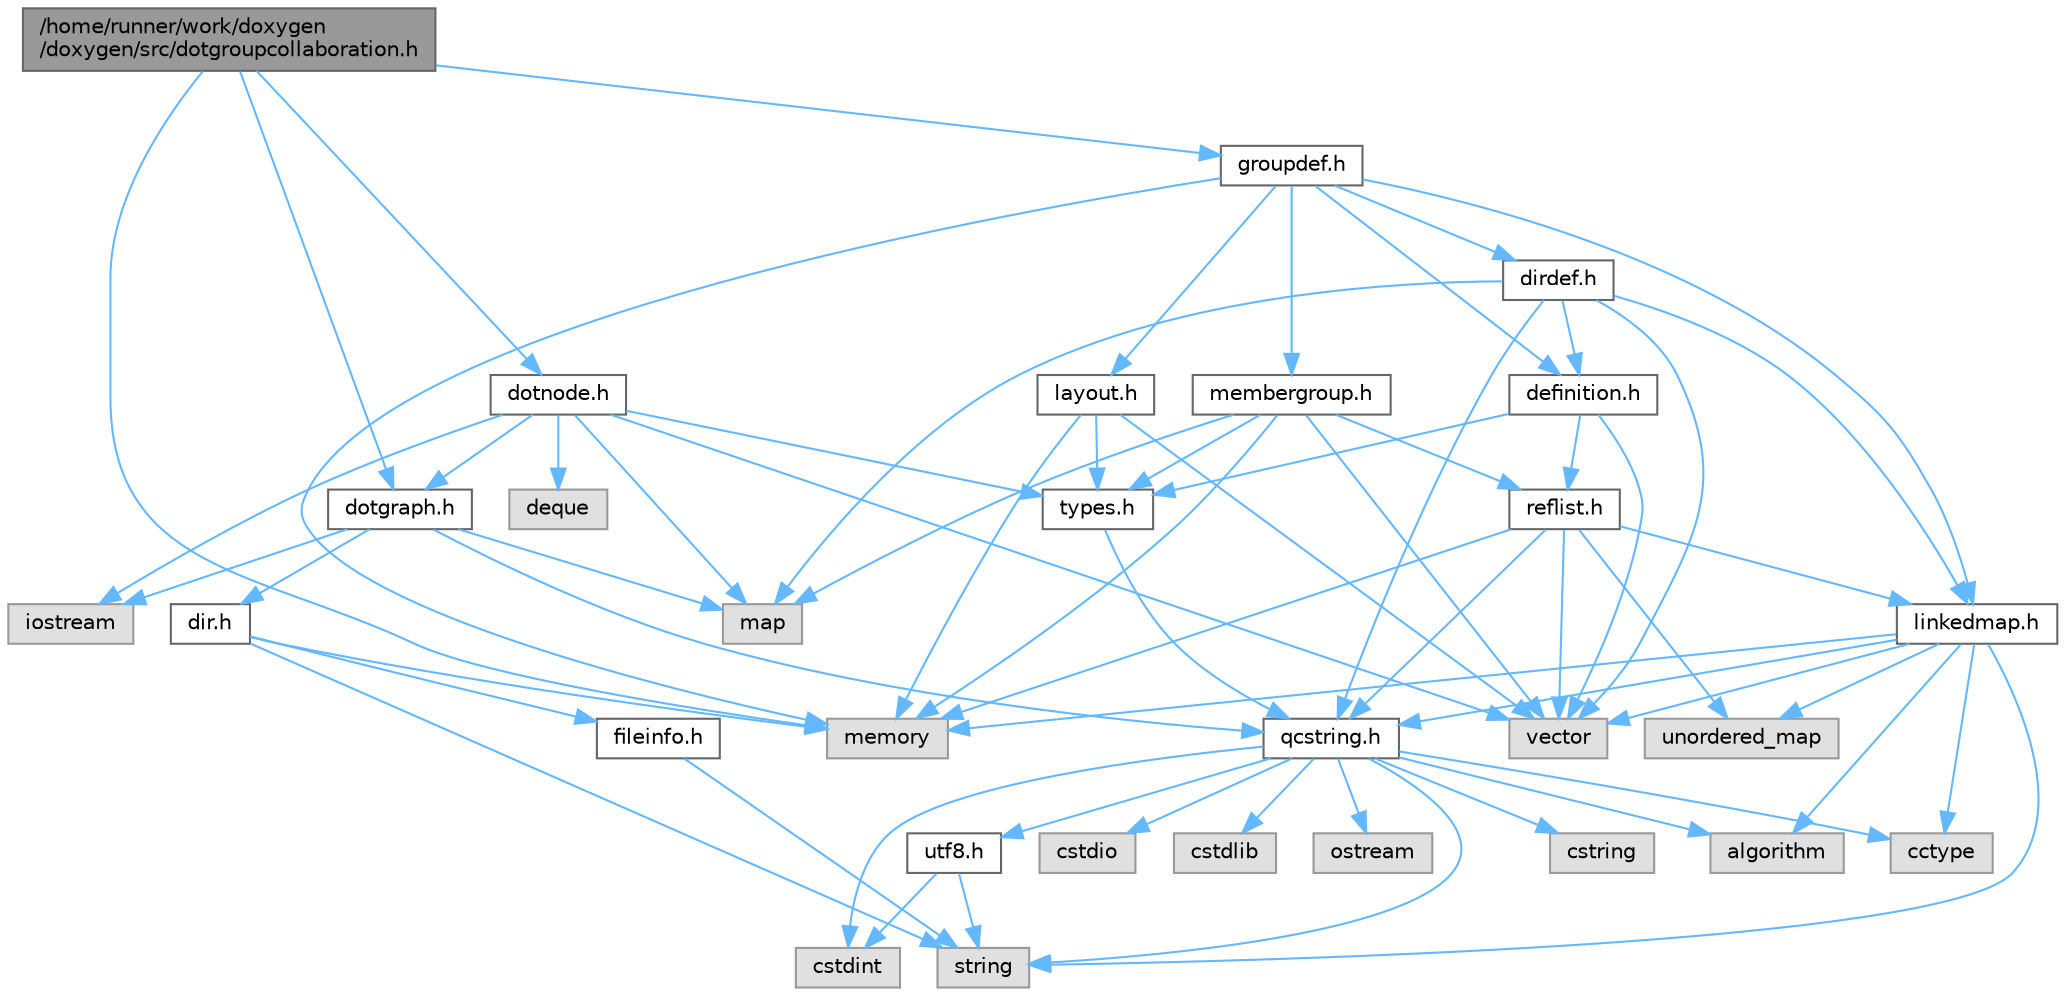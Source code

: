 digraph "/home/runner/work/doxygen/doxygen/src/dotgroupcollaboration.h"
{
 // INTERACTIVE_SVG=YES
 // LATEX_PDF_SIZE
  bgcolor="transparent";
  edge [fontname=Helvetica,fontsize=10,labelfontname=Helvetica,labelfontsize=10];
  node [fontname=Helvetica,fontsize=10,shape=box,height=0.2,width=0.4];
  Node1 [id="Node000001",label="/home/runner/work/doxygen\l/doxygen/src/dotgroupcollaboration.h",height=0.2,width=0.4,color="gray40", fillcolor="grey60", style="filled", fontcolor="black",tooltip=" "];
  Node1 -> Node2 [id="edge1_Node000001_Node000002",color="steelblue1",style="solid",tooltip=" "];
  Node2 [id="Node000002",label="memory",height=0.2,width=0.4,color="grey60", fillcolor="#E0E0E0", style="filled",tooltip=" "];
  Node1 -> Node3 [id="edge2_Node000001_Node000003",color="steelblue1",style="solid",tooltip=" "];
  Node3 [id="Node000003",label="dotnode.h",height=0.2,width=0.4,color="grey40", fillcolor="white", style="filled",URL="$d8/d3b/dotnode_8h.html",tooltip=" "];
  Node3 -> Node4 [id="edge3_Node000003_Node000004",color="steelblue1",style="solid",tooltip=" "];
  Node4 [id="Node000004",label="vector",height=0.2,width=0.4,color="grey60", fillcolor="#E0E0E0", style="filled",tooltip=" "];
  Node3 -> Node5 [id="edge4_Node000003_Node000005",color="steelblue1",style="solid",tooltip=" "];
  Node5 [id="Node000005",label="map",height=0.2,width=0.4,color="grey60", fillcolor="#E0E0E0", style="filled",tooltip=" "];
  Node3 -> Node6 [id="edge5_Node000003_Node000006",color="steelblue1",style="solid",tooltip=" "];
  Node6 [id="Node000006",label="deque",height=0.2,width=0.4,color="grey60", fillcolor="#E0E0E0", style="filled",tooltip=" "];
  Node3 -> Node7 [id="edge6_Node000003_Node000007",color="steelblue1",style="solid",tooltip=" "];
  Node7 [id="Node000007",label="iostream",height=0.2,width=0.4,color="grey60", fillcolor="#E0E0E0", style="filled",tooltip=" "];
  Node3 -> Node8 [id="edge7_Node000003_Node000008",color="steelblue1",style="solid",tooltip=" "];
  Node8 [id="Node000008",label="types.h",height=0.2,width=0.4,color="grey40", fillcolor="white", style="filled",URL="$d9/d49/types_8h.html",tooltip="This file contains a number of basic enums and types."];
  Node8 -> Node9 [id="edge8_Node000008_Node000009",color="steelblue1",style="solid",tooltip=" "];
  Node9 [id="Node000009",label="qcstring.h",height=0.2,width=0.4,color="grey40", fillcolor="white", style="filled",URL="$d7/d5c/qcstring_8h.html",tooltip=" "];
  Node9 -> Node10 [id="edge9_Node000009_Node000010",color="steelblue1",style="solid",tooltip=" "];
  Node10 [id="Node000010",label="string",height=0.2,width=0.4,color="grey60", fillcolor="#E0E0E0", style="filled",tooltip=" "];
  Node9 -> Node11 [id="edge10_Node000009_Node000011",color="steelblue1",style="solid",tooltip=" "];
  Node11 [id="Node000011",label="algorithm",height=0.2,width=0.4,color="grey60", fillcolor="#E0E0E0", style="filled",tooltip=" "];
  Node9 -> Node12 [id="edge11_Node000009_Node000012",color="steelblue1",style="solid",tooltip=" "];
  Node12 [id="Node000012",label="cctype",height=0.2,width=0.4,color="grey60", fillcolor="#E0E0E0", style="filled",tooltip=" "];
  Node9 -> Node13 [id="edge12_Node000009_Node000013",color="steelblue1",style="solid",tooltip=" "];
  Node13 [id="Node000013",label="cstring",height=0.2,width=0.4,color="grey60", fillcolor="#E0E0E0", style="filled",tooltip=" "];
  Node9 -> Node14 [id="edge13_Node000009_Node000014",color="steelblue1",style="solid",tooltip=" "];
  Node14 [id="Node000014",label="cstdio",height=0.2,width=0.4,color="grey60", fillcolor="#E0E0E0", style="filled",tooltip=" "];
  Node9 -> Node15 [id="edge14_Node000009_Node000015",color="steelblue1",style="solid",tooltip=" "];
  Node15 [id="Node000015",label="cstdlib",height=0.2,width=0.4,color="grey60", fillcolor="#E0E0E0", style="filled",tooltip=" "];
  Node9 -> Node16 [id="edge15_Node000009_Node000016",color="steelblue1",style="solid",tooltip=" "];
  Node16 [id="Node000016",label="cstdint",height=0.2,width=0.4,color="grey60", fillcolor="#E0E0E0", style="filled",tooltip=" "];
  Node9 -> Node17 [id="edge16_Node000009_Node000017",color="steelblue1",style="solid",tooltip=" "];
  Node17 [id="Node000017",label="ostream",height=0.2,width=0.4,color="grey60", fillcolor="#E0E0E0", style="filled",tooltip=" "];
  Node9 -> Node18 [id="edge17_Node000009_Node000018",color="steelblue1",style="solid",tooltip=" "];
  Node18 [id="Node000018",label="utf8.h",height=0.2,width=0.4,color="grey40", fillcolor="white", style="filled",URL="$db/d7c/utf8_8h.html",tooltip="Various UTF8 related helper functions."];
  Node18 -> Node16 [id="edge18_Node000018_Node000016",color="steelblue1",style="solid",tooltip=" "];
  Node18 -> Node10 [id="edge19_Node000018_Node000010",color="steelblue1",style="solid",tooltip=" "];
  Node3 -> Node19 [id="edge20_Node000003_Node000019",color="steelblue1",style="solid",tooltip=" "];
  Node19 [id="Node000019",label="dotgraph.h",height=0.2,width=0.4,color="grey40", fillcolor="white", style="filled",URL="$d0/daa/dotgraph_8h.html",tooltip=" "];
  Node19 -> Node7 [id="edge21_Node000019_Node000007",color="steelblue1",style="solid",tooltip=" "];
  Node19 -> Node5 [id="edge22_Node000019_Node000005",color="steelblue1",style="solid",tooltip=" "];
  Node19 -> Node9 [id="edge23_Node000019_Node000009",color="steelblue1",style="solid",tooltip=" "];
  Node19 -> Node20 [id="edge24_Node000019_Node000020",color="steelblue1",style="solid",tooltip=" "];
  Node20 [id="Node000020",label="dir.h",height=0.2,width=0.4,color="grey40", fillcolor="white", style="filled",URL="$df/d9c/dir_8h.html",tooltip=" "];
  Node20 -> Node10 [id="edge25_Node000020_Node000010",color="steelblue1",style="solid",tooltip=" "];
  Node20 -> Node2 [id="edge26_Node000020_Node000002",color="steelblue1",style="solid",tooltip=" "];
  Node20 -> Node21 [id="edge27_Node000020_Node000021",color="steelblue1",style="solid",tooltip=" "];
  Node21 [id="Node000021",label="fileinfo.h",height=0.2,width=0.4,color="grey40", fillcolor="white", style="filled",URL="$df/d45/fileinfo_8h.html",tooltip=" "];
  Node21 -> Node10 [id="edge28_Node000021_Node000010",color="steelblue1",style="solid",tooltip=" "];
  Node1 -> Node19 [id="edge29_Node000001_Node000019",color="steelblue1",style="solid",tooltip=" "];
  Node1 -> Node22 [id="edge30_Node000001_Node000022",color="steelblue1",style="solid",tooltip=" "];
  Node22 [id="Node000022",label="groupdef.h",height=0.2,width=0.4,color="grey40", fillcolor="white", style="filled",URL="$d1/de6/groupdef_8h.html",tooltip=" "];
  Node22 -> Node2 [id="edge31_Node000022_Node000002",color="steelblue1",style="solid",tooltip=" "];
  Node22 -> Node23 [id="edge32_Node000022_Node000023",color="steelblue1",style="solid",tooltip=" "];
  Node23 [id="Node000023",label="definition.h",height=0.2,width=0.4,color="grey40", fillcolor="white", style="filled",URL="$df/da1/definition_8h.html",tooltip=" "];
  Node23 -> Node4 [id="edge33_Node000023_Node000004",color="steelblue1",style="solid",tooltip=" "];
  Node23 -> Node8 [id="edge34_Node000023_Node000008",color="steelblue1",style="solid",tooltip=" "];
  Node23 -> Node24 [id="edge35_Node000023_Node000024",color="steelblue1",style="solid",tooltip=" "];
  Node24 [id="Node000024",label="reflist.h",height=0.2,width=0.4,color="grey40", fillcolor="white", style="filled",URL="$d1/d02/reflist_8h.html",tooltip=" "];
  Node24 -> Node4 [id="edge36_Node000024_Node000004",color="steelblue1",style="solid",tooltip=" "];
  Node24 -> Node25 [id="edge37_Node000024_Node000025",color="steelblue1",style="solid",tooltip=" "];
  Node25 [id="Node000025",label="unordered_map",height=0.2,width=0.4,color="grey60", fillcolor="#E0E0E0", style="filled",tooltip=" "];
  Node24 -> Node2 [id="edge38_Node000024_Node000002",color="steelblue1",style="solid",tooltip=" "];
  Node24 -> Node9 [id="edge39_Node000024_Node000009",color="steelblue1",style="solid",tooltip=" "];
  Node24 -> Node26 [id="edge40_Node000024_Node000026",color="steelblue1",style="solid",tooltip=" "];
  Node26 [id="Node000026",label="linkedmap.h",height=0.2,width=0.4,color="grey40", fillcolor="white", style="filled",URL="$da/de1/linkedmap_8h.html",tooltip=" "];
  Node26 -> Node25 [id="edge41_Node000026_Node000025",color="steelblue1",style="solid",tooltip=" "];
  Node26 -> Node4 [id="edge42_Node000026_Node000004",color="steelblue1",style="solid",tooltip=" "];
  Node26 -> Node2 [id="edge43_Node000026_Node000002",color="steelblue1",style="solid",tooltip=" "];
  Node26 -> Node10 [id="edge44_Node000026_Node000010",color="steelblue1",style="solid",tooltip=" "];
  Node26 -> Node11 [id="edge45_Node000026_Node000011",color="steelblue1",style="solid",tooltip=" "];
  Node26 -> Node12 [id="edge46_Node000026_Node000012",color="steelblue1",style="solid",tooltip=" "];
  Node26 -> Node9 [id="edge47_Node000026_Node000009",color="steelblue1",style="solid",tooltip=" "];
  Node22 -> Node27 [id="edge48_Node000022_Node000027",color="steelblue1",style="solid",tooltip=" "];
  Node27 [id="Node000027",label="dirdef.h",height=0.2,width=0.4,color="grey40", fillcolor="white", style="filled",URL="$d6/d15/dirdef_8h.html",tooltip=" "];
  Node27 -> Node4 [id="edge49_Node000027_Node000004",color="steelblue1",style="solid",tooltip=" "];
  Node27 -> Node5 [id="edge50_Node000027_Node000005",color="steelblue1",style="solid",tooltip=" "];
  Node27 -> Node9 [id="edge51_Node000027_Node000009",color="steelblue1",style="solid",tooltip=" "];
  Node27 -> Node26 [id="edge52_Node000027_Node000026",color="steelblue1",style="solid",tooltip=" "];
  Node27 -> Node23 [id="edge53_Node000027_Node000023",color="steelblue1",style="solid",tooltip=" "];
  Node22 -> Node28 [id="edge54_Node000022_Node000028",color="steelblue1",style="solid",tooltip=" "];
  Node28 [id="Node000028",label="layout.h",height=0.2,width=0.4,color="grey40", fillcolor="white", style="filled",URL="$db/d51/layout_8h.html",tooltip=" "];
  Node28 -> Node2 [id="edge55_Node000028_Node000002",color="steelblue1",style="solid",tooltip=" "];
  Node28 -> Node4 [id="edge56_Node000028_Node000004",color="steelblue1",style="solid",tooltip=" "];
  Node28 -> Node8 [id="edge57_Node000028_Node000008",color="steelblue1",style="solid",tooltip=" "];
  Node22 -> Node29 [id="edge58_Node000022_Node000029",color="steelblue1",style="solid",tooltip=" "];
  Node29 [id="Node000029",label="membergroup.h",height=0.2,width=0.4,color="grey40", fillcolor="white", style="filled",URL="$d9/d11/membergroup_8h.html",tooltip=" "];
  Node29 -> Node4 [id="edge59_Node000029_Node000004",color="steelblue1",style="solid",tooltip=" "];
  Node29 -> Node5 [id="edge60_Node000029_Node000005",color="steelblue1",style="solid",tooltip=" "];
  Node29 -> Node2 [id="edge61_Node000029_Node000002",color="steelblue1",style="solid",tooltip=" "];
  Node29 -> Node8 [id="edge62_Node000029_Node000008",color="steelblue1",style="solid",tooltip=" "];
  Node29 -> Node24 [id="edge63_Node000029_Node000024",color="steelblue1",style="solid",tooltip=" "];
  Node22 -> Node26 [id="edge64_Node000022_Node000026",color="steelblue1",style="solid",tooltip=" "];
}

